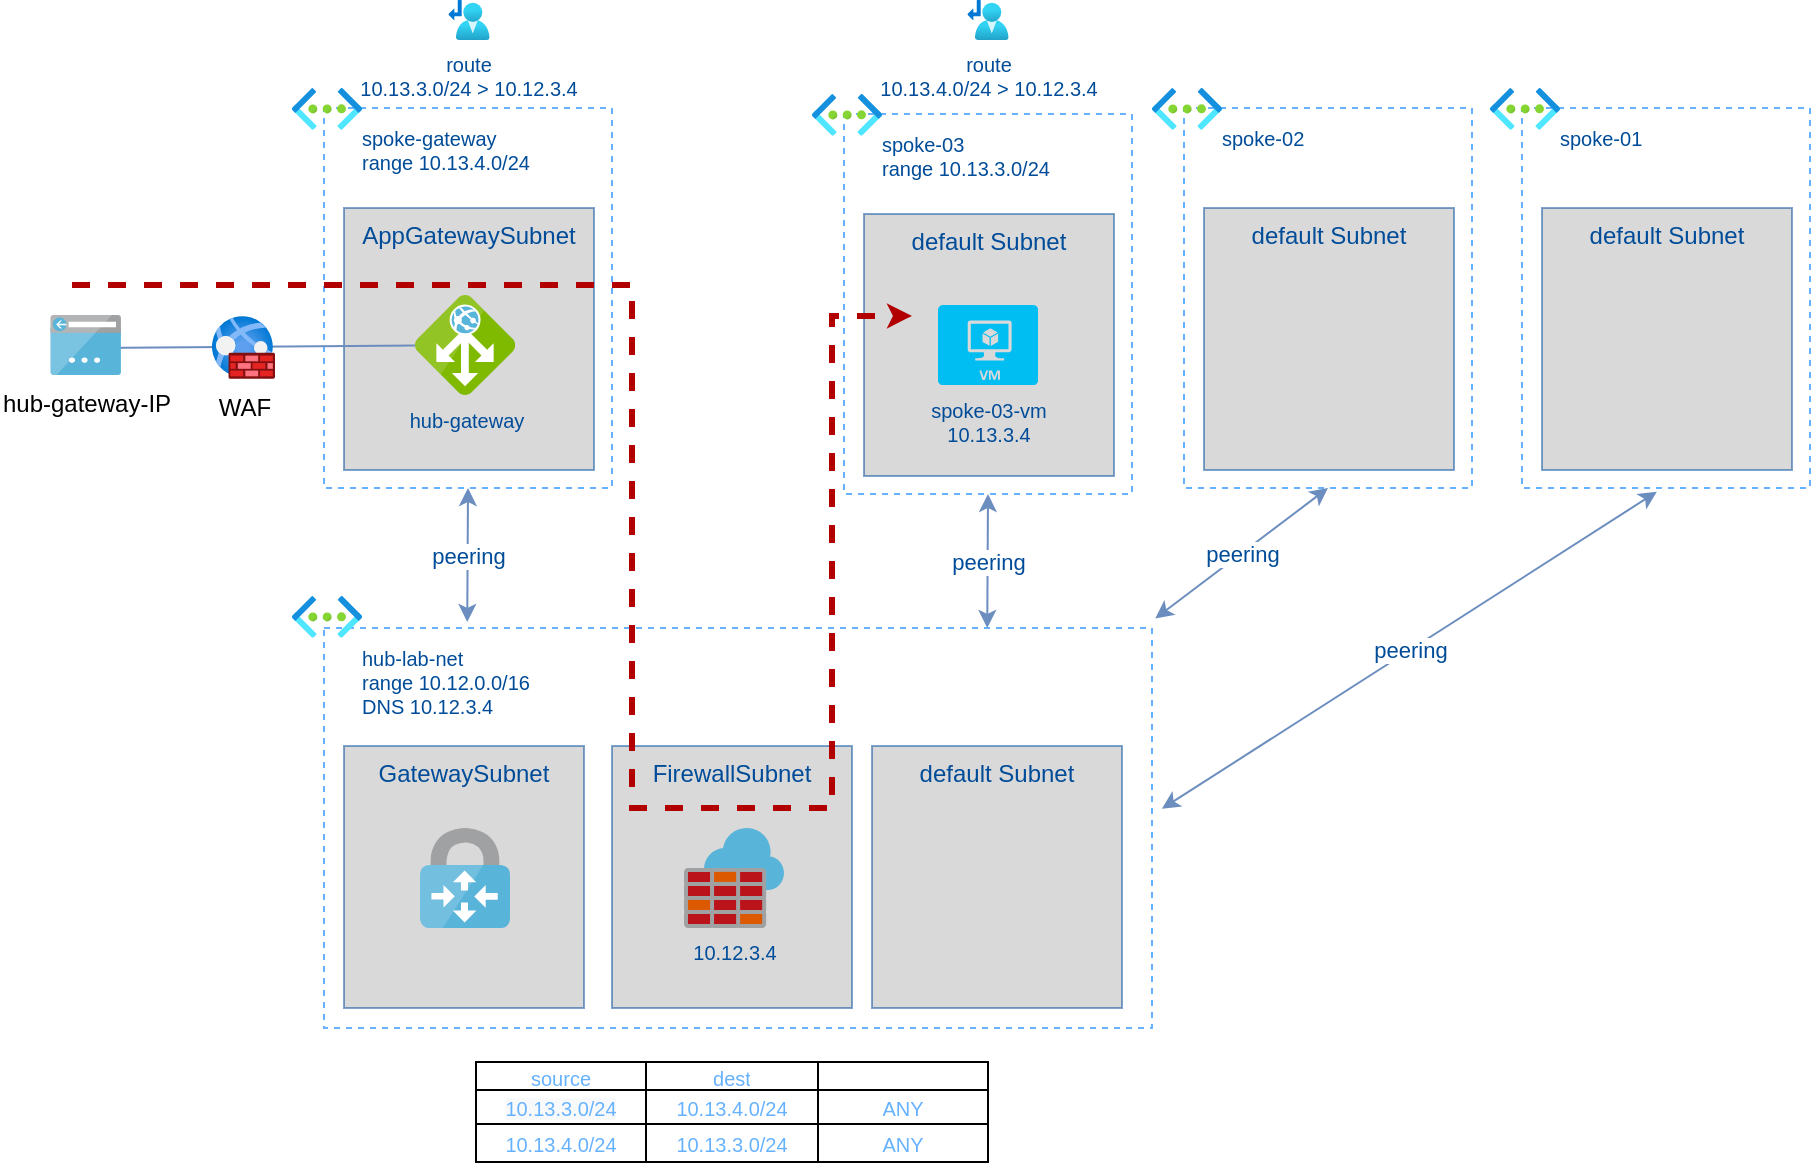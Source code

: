 <mxfile version="18.0.1" type="device"><diagram id="Q1Dzh-50pyC3wqeGpzL1" name="Page-1"><mxGraphModel dx="1146" dy="839" grid="1" gridSize="10" guides="1" tooltips="1" connect="1" arrows="1" fold="1" page="1" pageScale="1" pageWidth="827" pageHeight="1169" math="0" shadow="0"><root><mxCell id="0"/><mxCell id="1" parent="0"/><mxCell id="knR8GuFFRASQQtEmRwQT-7" value="hub-lab-net&lt;br style=&quot;font-size: 10px&quot;&gt;range 10.12.0.0/16&lt;br style=&quot;font-size: 10px&quot;&gt;DNS 10.12.3.4" style="rounded=0;whiteSpace=wrap;html=1;fillColor=none;dashed=1;align=left;verticalAlign=top;strokeColor=#66B2FF;fontColor=#004C99;spacingTop=3;spacingLeft=17;fontSize=10;" parent="1" vertex="1"><mxGeometry x="256" y="590" width="414" height="200" as="geometry"/></mxCell><mxCell id="knR8GuFFRASQQtEmRwQT-8" value="GatewaySubnet" style="rounded=0;whiteSpace=wrap;html=1;fontColor=#004C99;strokeColor=#004C99;fillColor=#B3B3B3;opacity=50;verticalAlign=top;" parent="1" vertex="1"><mxGeometry x="266" y="649" width="120" height="131" as="geometry"/></mxCell><mxCell id="knR8GuFFRASQQtEmRwQT-9" value="" style="aspect=fixed;html=1;points=[];align=center;image;fontSize=12;image=img/lib/azure2/networking/Virtual_Networks.svg;dashed=1;labelBackgroundColor=none;fontColor=#333333;strokeColor=#66B2FF;fillColor=#B3B3B3;" parent="1" vertex="1"><mxGeometry x="240" y="574" width="35" height="20.9" as="geometry"/></mxCell><mxCell id="knR8GuFFRASQQtEmRwQT-10" value="" style="sketch=0;aspect=fixed;html=1;points=[];align=center;image;fontSize=12;image=img/lib/mscae/VPN_Gateway.svg;" parent="1" vertex="1"><mxGeometry x="304" y="690" width="45" height="50" as="geometry"/></mxCell><mxCell id="knR8GuFFRASQQtEmRwQT-11" value="spoke-gateway&lt;br style=&quot;font-size: 10px&quot;&gt;range 10.13.4.0/24&lt;br&gt;" style="rounded=0;whiteSpace=wrap;html=1;fillColor=none;dashed=1;align=left;verticalAlign=top;strokeColor=#66B2FF;fontColor=#004C99;spacingTop=3;spacingLeft=17;fontSize=10;" parent="1" vertex="1"><mxGeometry x="256" y="330" width="144" height="190" as="geometry"/></mxCell><mxCell id="knR8GuFFRASQQtEmRwQT-12" value="AppGatewaySubnet" style="rounded=0;whiteSpace=wrap;html=1;fontColor=#004C99;strokeColor=#004C99;fillColor=#B3B3B3;opacity=50;verticalAlign=top;" parent="1" vertex="1"><mxGeometry x="266" y="380" width="125" height="131" as="geometry"/></mxCell><mxCell id="knR8GuFFRASQQtEmRwQT-13" value="" style="aspect=fixed;html=1;points=[];align=center;image;fontSize=12;image=img/lib/azure2/networking/Virtual_Networks.svg;dashed=1;labelBackgroundColor=none;fontColor=#333333;strokeColor=#66B2FF;fillColor=#B3B3B3;" parent="1" vertex="1"><mxGeometry x="240" y="320" width="35" height="20.9" as="geometry"/></mxCell><mxCell id="knR8GuFFRASQQtEmRwQT-14" value="FirewallSubnet" style="rounded=0;whiteSpace=wrap;html=1;fontColor=#004C99;strokeColor=#004C99;fillColor=#B3B3B3;opacity=50;verticalAlign=top;" parent="1" vertex="1"><mxGeometry x="400" y="649" width="120" height="131" as="geometry"/></mxCell><mxCell id="knR8GuFFRASQQtEmRwQT-15" value="10.12.3.4" style="sketch=0;aspect=fixed;html=1;points=[];align=center;image;fontSize=10;image=img/lib/mscae/Azure_Firewall.svg;fontColor=#004C99;labelBackgroundColor=none;" parent="1" vertex="1"><mxGeometry x="436" y="690" width="50" height="50" as="geometry"/></mxCell><mxCell id="knR8GuFFRASQQtEmRwQT-16" value="peering" style="endArrow=classic;startArrow=classic;html=1;rounded=0;fontColor=#004C99;strokeColor=#6c8ebf;fillColor=#dae8fc;entryX=0.5;entryY=1;entryDx=0;entryDy=0;exitX=0.173;exitY=-0.015;exitDx=0;exitDy=0;exitPerimeter=0;" parent="1" source="knR8GuFFRASQQtEmRwQT-7" target="knR8GuFFRASQQtEmRwQT-11" edge="1"><mxGeometry width="50" height="50" relative="1" as="geometry"><mxPoint x="328" y="580" as="sourcePoint"/><mxPoint x="330" y="570" as="targetPoint"/></mxGeometry></mxCell><mxCell id="knR8GuFFRASQQtEmRwQT-17" value="default Subnet&lt;br&gt;" style="rounded=0;whiteSpace=wrap;html=1;fontColor=#004C99;strokeColor=#004C99;fillColor=#B3B3B3;opacity=50;verticalAlign=top;" parent="1" vertex="1"><mxGeometry x="530" y="649" width="125" height="131" as="geometry"/></mxCell><mxCell id="knR8GuFFRASQQtEmRwQT-32" value="spoke-03&lt;br style=&quot;font-size: 10px&quot;&gt;range 10.13.3.0/24&lt;br&gt;" style="rounded=0;whiteSpace=wrap;html=1;fillColor=none;dashed=1;align=left;verticalAlign=top;strokeColor=#66B2FF;fontColor=#004C99;spacingTop=3;spacingLeft=17;fontSize=10;" parent="1" vertex="1"><mxGeometry x="516" y="333" width="144" height="190" as="geometry"/></mxCell><mxCell id="knR8GuFFRASQQtEmRwQT-33" value="default Subnet&lt;br&gt;" style="rounded=0;whiteSpace=wrap;html=1;fontColor=#004C99;strokeColor=#004C99;fillColor=#B3B3B3;opacity=50;verticalAlign=top;" parent="1" vertex="1"><mxGeometry x="526" y="383" width="125" height="131" as="geometry"/></mxCell><mxCell id="knR8GuFFRASQQtEmRwQT-34" value="" style="aspect=fixed;html=1;points=[];align=center;image;fontSize=12;image=img/lib/azure2/networking/Virtual_Networks.svg;dashed=1;labelBackgroundColor=none;fontColor=#333333;strokeColor=#66B2FF;fillColor=#B3B3B3;" parent="1" vertex="1"><mxGeometry x="500" y="323" width="35" height="20.9" as="geometry"/></mxCell><mxCell id="knR8GuFFRASQQtEmRwQT-35" value="peering" style="endArrow=classic;startArrow=classic;html=1;rounded=0;fontColor=#004C99;strokeColor=#6c8ebf;fillColor=#dae8fc;entryX=0.5;entryY=1;entryDx=0;entryDy=0;exitX=0.173;exitY=-0.015;exitDx=0;exitDy=0;exitPerimeter=0;" parent="1" target="knR8GuFFRASQQtEmRwQT-32" edge="1"><mxGeometry width="50" height="50" relative="1" as="geometry"><mxPoint x="587.622" y="590" as="sourcePoint"/><mxPoint x="590" y="573" as="targetPoint"/></mxGeometry></mxCell><mxCell id="knR8GuFFRASQQtEmRwQT-36" value="spoke-03-vm&lt;br style=&quot;font-size: 10px&quot;&gt;10.13.3.4" style="verticalLabelPosition=bottom;html=1;verticalAlign=top;align=center;strokeColor=none;fillColor=#00BEF2;shape=mxgraph.azure.virtual_machine;fontColor=#004C99;labelBackgroundColor=none;fontSize=10;" parent="1" vertex="1"><mxGeometry x="563" y="428.5" width="50" height="40" as="geometry"/></mxCell><mxCell id="knR8GuFFRASQQtEmRwQT-37" value="hub-gateway" style="sketch=0;aspect=fixed;html=1;points=[];align=center;image;fontSize=10;image=img/lib/mscae/Application_Gateway.svg;fontColor=#004C99;labelBackgroundColor=none;" parent="1" vertex="1"><mxGeometry x="301.5" y="423.5" width="50" height="50" as="geometry"/></mxCell><mxCell id="knR8GuFFRASQQtEmRwQT-40" value="" style="endArrow=none;startArrow=none;html=1;rounded=0;fontColor=#004C99;strokeColor=#6c8ebf;fillColor=#dae8fc;startFill=0;endFill=0;entryX=0.588;entryY=0.55;entryDx=0;entryDy=0;entryPerimeter=0;" parent="1" source="knR8GuFFRASQQtEmRwQT-37" target="knR8GuFFRASQQtEmRwQT-39" edge="1"><mxGeometry width="50" height="50" relative="1" as="geometry"><mxPoint x="337.622" y="597" as="sourcePoint"/><mxPoint x="160" y="450" as="targetPoint"/></mxGeometry></mxCell><mxCell id="knR8GuFFRASQQtEmRwQT-38" value="WAF" style="aspect=fixed;html=1;points=[];align=center;image;fontSize=12;image=img/lib/azure2/networking/Web_Application_Firewall_Policies_WAF.svg;" parent="1" vertex="1"><mxGeometry x="200" y="434" width="31.5" height="31.5" as="geometry"/></mxCell><mxCell id="knR8GuFFRASQQtEmRwQT-39" value="hub-gateway-IP" style="sketch=0;aspect=fixed;html=1;points=[];align=center;image;fontSize=12;image=img/lib/mscae/App_Service_IPAddress.svg;" parent="1" vertex="1"><mxGeometry x="119" y="433.5" width="35.71" height="30" as="geometry"/></mxCell><mxCell id="knR8GuFFRASQQtEmRwQT-41" value="spoke-02" style="rounded=0;whiteSpace=wrap;html=1;fillColor=none;dashed=1;align=left;verticalAlign=top;strokeColor=#66B2FF;fontColor=#004C99;spacingTop=3;spacingLeft=17;fontSize=10;" parent="1" vertex="1"><mxGeometry x="686" y="330" width="144" height="190" as="geometry"/></mxCell><mxCell id="knR8GuFFRASQQtEmRwQT-42" value="default Subnet&lt;br&gt;" style="rounded=0;whiteSpace=wrap;html=1;fontColor=#004C99;strokeColor=#004C99;fillColor=#B3B3B3;opacity=50;verticalAlign=top;" parent="1" vertex="1"><mxGeometry x="696" y="380" width="125" height="131" as="geometry"/></mxCell><mxCell id="knR8GuFFRASQQtEmRwQT-43" value="" style="aspect=fixed;html=1;points=[];align=center;image;fontSize=12;image=img/lib/azure2/networking/Virtual_Networks.svg;dashed=1;labelBackgroundColor=none;fontColor=#333333;strokeColor=#66B2FF;fillColor=#B3B3B3;" parent="1" vertex="1"><mxGeometry x="670" y="320" width="35" height="20.9" as="geometry"/></mxCell><mxCell id="knR8GuFFRASQQtEmRwQT-45" value="spoke-01" style="rounded=0;whiteSpace=wrap;html=1;fillColor=none;dashed=1;align=left;verticalAlign=top;strokeColor=#66B2FF;fontColor=#004C99;spacingTop=3;spacingLeft=17;fontSize=10;" parent="1" vertex="1"><mxGeometry x="855" y="330" width="144" height="190" as="geometry"/></mxCell><mxCell id="knR8GuFFRASQQtEmRwQT-46" value="default Subnet&lt;br&gt;" style="rounded=0;whiteSpace=wrap;html=1;fontColor=#004C99;strokeColor=#004C99;fillColor=#B3B3B3;opacity=50;verticalAlign=top;" parent="1" vertex="1"><mxGeometry x="865" y="380" width="125" height="131" as="geometry"/></mxCell><mxCell id="knR8GuFFRASQQtEmRwQT-47" value="" style="aspect=fixed;html=1;points=[];align=center;image;fontSize=12;image=img/lib/azure2/networking/Virtual_Networks.svg;dashed=1;labelBackgroundColor=none;fontColor=#333333;strokeColor=#66B2FF;fillColor=#B3B3B3;" parent="1" vertex="1"><mxGeometry x="839" y="320" width="35" height="20.9" as="geometry"/></mxCell><mxCell id="knR8GuFFRASQQtEmRwQT-48" value="peering" style="endArrow=classic;startArrow=classic;html=1;rounded=0;fontColor=#004C99;strokeColor=#6c8ebf;fillColor=#dae8fc;entryX=0.5;entryY=1;entryDx=0;entryDy=0;exitX=1.004;exitY=-0.024;exitDx=0;exitDy=0;exitPerimeter=0;" parent="1" source="knR8GuFFRASQQtEmRwQT-7" target="knR8GuFFRASQQtEmRwQT-41" edge="1"><mxGeometry width="50" height="50" relative="1" as="geometry"><mxPoint x="597.622" y="600" as="sourcePoint"/><mxPoint x="598" y="533" as="targetPoint"/></mxGeometry></mxCell><mxCell id="knR8GuFFRASQQtEmRwQT-49" value="peering" style="endArrow=classic;startArrow=classic;html=1;rounded=0;fontColor=#004C99;strokeColor=#6c8ebf;fillColor=#dae8fc;entryX=0.468;entryY=1.01;entryDx=0;entryDy=0;exitX=1.012;exitY=0.452;exitDx=0;exitDy=0;exitPerimeter=0;entryPerimeter=0;" parent="1" source="knR8GuFFRASQQtEmRwQT-7" target="knR8GuFFRASQQtEmRwQT-45" edge="1"><mxGeometry width="50" height="50" relative="1" as="geometry"><mxPoint x="681.656" y="595.2" as="sourcePoint"/><mxPoint x="768" y="530" as="targetPoint"/></mxGeometry></mxCell><mxCell id="pbMfF0r7yPU0_Td_MW9V-3" value="" style="endArrow=classic;html=1;rounded=0;edgeStyle=orthogonalEdgeStyle;entryX=0.192;entryY=0.389;entryDx=0;entryDy=0;entryPerimeter=0;fillColor=#e51400;strokeColor=#B20000;strokeWidth=3;endFill=1;endSize=3;startSize=3;dashed=1;" parent="1" target="knR8GuFFRASQQtEmRwQT-33" edge="1"><mxGeometry width="50" height="50" relative="1" as="geometry"><mxPoint x="130" y="418.5" as="sourcePoint"/><mxPoint x="470" y="380" as="targetPoint"/><Array as="points"><mxPoint x="410" y="419"/><mxPoint x="410" y="680"/><mxPoint x="510" y="680"/><mxPoint x="510" y="434"/></Array></mxGeometry></mxCell><mxCell id="qVEo6kFyEPZStXrohPYQ-1" value="route &lt;br style=&quot;font-size: 10px;&quot;&gt;10.13.3.0/24 &amp;gt; 10.12.3.4" style="aspect=fixed;html=1;points=[];align=center;image;fontSize=10;image=img/lib/azure2/networking/Route_Tables.svg;fontColor=#004C99;" vertex="1" parent="1"><mxGeometry x="318.17" y="276" width="20.65" height="20" as="geometry"/></mxCell><mxCell id="qVEo6kFyEPZStXrohPYQ-5" value="route &lt;br style=&quot;font-size: 10px;&quot;&gt;10.13.4.0/24 &amp;gt; 10.12.3.4" style="aspect=fixed;html=1;points=[];align=center;image;fontSize=10;image=img/lib/azure2/networking/Route_Tables.svg;fontColor=#004C99;" vertex="1" parent="1"><mxGeometry x="577.67" y="276" width="20.65" height="20" as="geometry"/></mxCell><mxCell id="qVEo6kFyEPZStXrohPYQ-7" value="" style="shape=table;html=1;whiteSpace=wrap;startSize=0;container=1;collapsible=0;childLayout=tableLayout;labelBackgroundColor=none;fontSize=10;fontColor=#004C99;" vertex="1" parent="1"><mxGeometry x="332" y="807" width="256" height="50" as="geometry"/></mxCell><mxCell id="qVEo6kFyEPZStXrohPYQ-8" value="" style="shape=tableRow;horizontal=0;startSize=0;swimlaneHead=0;swimlaneBody=0;top=0;left=0;bottom=0;right=0;collapsible=0;dropTarget=0;fillColor=none;points=[[0,0.5],[1,0.5]];portConstraint=eastwest;labelBackgroundColor=none;fontSize=10;fontColor=#66B2FF;" vertex="1" parent="qVEo6kFyEPZStXrohPYQ-7"><mxGeometry width="256" height="14" as="geometry"/></mxCell><mxCell id="qVEo6kFyEPZStXrohPYQ-9" value="source" style="shape=partialRectangle;html=1;whiteSpace=wrap;connectable=0;fillColor=none;top=0;left=0;bottom=0;right=0;overflow=hidden;labelBackgroundColor=none;fontSize=10;fontColor=#66B2FF;" vertex="1" parent="qVEo6kFyEPZStXrohPYQ-8"><mxGeometry width="85" height="14" as="geometry"><mxRectangle width="85" height="14" as="alternateBounds"/></mxGeometry></mxCell><mxCell id="qVEo6kFyEPZStXrohPYQ-10" value="dest" style="shape=partialRectangle;html=1;whiteSpace=wrap;connectable=0;fillColor=none;top=0;left=0;bottom=0;right=0;overflow=hidden;labelBackgroundColor=none;fontSize=10;fontColor=#66B2FF;" vertex="1" parent="qVEo6kFyEPZStXrohPYQ-8"><mxGeometry x="85" width="86" height="14" as="geometry"><mxRectangle width="86" height="14" as="alternateBounds"/></mxGeometry></mxCell><mxCell id="qVEo6kFyEPZStXrohPYQ-11" value="" style="shape=partialRectangle;html=1;whiteSpace=wrap;connectable=0;fillColor=none;top=0;left=0;bottom=0;right=0;overflow=hidden;labelBackgroundColor=none;fontSize=10;fontColor=#66B2FF;" vertex="1" parent="qVEo6kFyEPZStXrohPYQ-8"><mxGeometry x="171" width="85" height="14" as="geometry"><mxRectangle width="85" height="14" as="alternateBounds"/></mxGeometry></mxCell><mxCell id="qVEo6kFyEPZStXrohPYQ-12" value="" style="shape=tableRow;horizontal=0;startSize=0;swimlaneHead=0;swimlaneBody=0;top=0;left=0;bottom=0;right=0;collapsible=0;dropTarget=0;fillColor=none;points=[[0,0.5],[1,0.5]];portConstraint=eastwest;labelBackgroundColor=none;fontSize=10;fontColor=#66B2FF;" vertex="1" parent="qVEo6kFyEPZStXrohPYQ-7"><mxGeometry y="14" width="256" height="17" as="geometry"/></mxCell><mxCell id="qVEo6kFyEPZStXrohPYQ-13" value="&lt;span style=&quot;color: rgb(102 , 178 , 255) ; font-family: &amp;quot;helvetica&amp;quot; ; font-size: 10px ; font-style: normal ; font-weight: 400 ; letter-spacing: normal ; text-align: center ; text-indent: 0px ; text-transform: none ; word-spacing: 0px ; background-color: rgb(248 , 249 , 250) ; display: inline ; float: none&quot;&gt;10.13.3.0/24&lt;/span&gt;" style="shape=partialRectangle;html=1;whiteSpace=wrap;connectable=0;fillColor=none;top=0;left=0;bottom=0;right=0;overflow=hidden;labelBackgroundColor=none;fontSize=10;fontColor=#66B2FF;" vertex="1" parent="qVEo6kFyEPZStXrohPYQ-12"><mxGeometry width="85" height="17" as="geometry"><mxRectangle width="85" height="17" as="alternateBounds"/></mxGeometry></mxCell><mxCell id="qVEo6kFyEPZStXrohPYQ-14" value="&lt;span&gt;10.13.4.0/24&lt;/span&gt;" style="shape=partialRectangle;html=1;whiteSpace=wrap;connectable=0;fillColor=none;top=0;left=0;bottom=0;right=0;overflow=hidden;labelBackgroundColor=none;fontSize=10;fontColor=#66B2FF;" vertex="1" parent="qVEo6kFyEPZStXrohPYQ-12"><mxGeometry x="85" width="86" height="17" as="geometry"><mxRectangle width="86" height="17" as="alternateBounds"/></mxGeometry></mxCell><mxCell id="qVEo6kFyEPZStXrohPYQ-15" value="ANY" style="shape=partialRectangle;html=1;whiteSpace=wrap;connectable=0;fillColor=none;top=0;left=0;bottom=0;right=0;overflow=hidden;labelBackgroundColor=none;fontSize=10;fontColor=#66B2FF;" vertex="1" parent="qVEo6kFyEPZStXrohPYQ-12"><mxGeometry x="171" width="85" height="17" as="geometry"><mxRectangle width="85" height="17" as="alternateBounds"/></mxGeometry></mxCell><mxCell id="qVEo6kFyEPZStXrohPYQ-16" value="" style="shape=tableRow;horizontal=0;startSize=0;swimlaneHead=0;swimlaneBody=0;top=0;left=0;bottom=0;right=0;collapsible=0;dropTarget=0;fillColor=none;points=[[0,0.5],[1,0.5]];portConstraint=eastwest;labelBackgroundColor=none;fontSize=10;fontColor=#66B2FF;" vertex="1" parent="qVEo6kFyEPZStXrohPYQ-7"><mxGeometry y="31" width="256" height="19" as="geometry"/></mxCell><mxCell id="qVEo6kFyEPZStXrohPYQ-17" value="&lt;span style=&quot;font-family: helvetica;&quot;&gt;10.13.4.0/24&lt;/span&gt;" style="shape=partialRectangle;html=1;whiteSpace=wrap;connectable=0;fillColor=none;top=0;left=0;bottom=0;right=0;overflow=hidden;labelBackgroundColor=none;fontSize=10;fontColor=#66B2FF;" vertex="1" parent="qVEo6kFyEPZStXrohPYQ-16"><mxGeometry width="85" height="19" as="geometry"><mxRectangle width="85" height="19" as="alternateBounds"/></mxGeometry></mxCell><mxCell id="qVEo6kFyEPZStXrohPYQ-18" value="&lt;span style=&quot;font-family: helvetica;&quot;&gt;10.13.3.0/24&lt;/span&gt;" style="shape=partialRectangle;html=1;whiteSpace=wrap;connectable=0;fillColor=none;top=0;left=0;bottom=0;right=0;overflow=hidden;labelBackgroundColor=none;fontSize=10;fontColor=#66B2FF;" vertex="1" parent="qVEo6kFyEPZStXrohPYQ-16"><mxGeometry x="85" width="86" height="19" as="geometry"><mxRectangle width="86" height="19" as="alternateBounds"/></mxGeometry></mxCell><mxCell id="qVEo6kFyEPZStXrohPYQ-19" value="ANY" style="shape=partialRectangle;html=1;whiteSpace=wrap;connectable=0;fillColor=none;top=0;left=0;bottom=0;right=0;overflow=hidden;pointerEvents=1;labelBackgroundColor=none;fontSize=10;fontColor=#66B2FF;" vertex="1" parent="qVEo6kFyEPZStXrohPYQ-16"><mxGeometry x="171" width="85" height="19" as="geometry"><mxRectangle width="85" height="19" as="alternateBounds"/></mxGeometry></mxCell></root></mxGraphModel></diagram></mxfile>